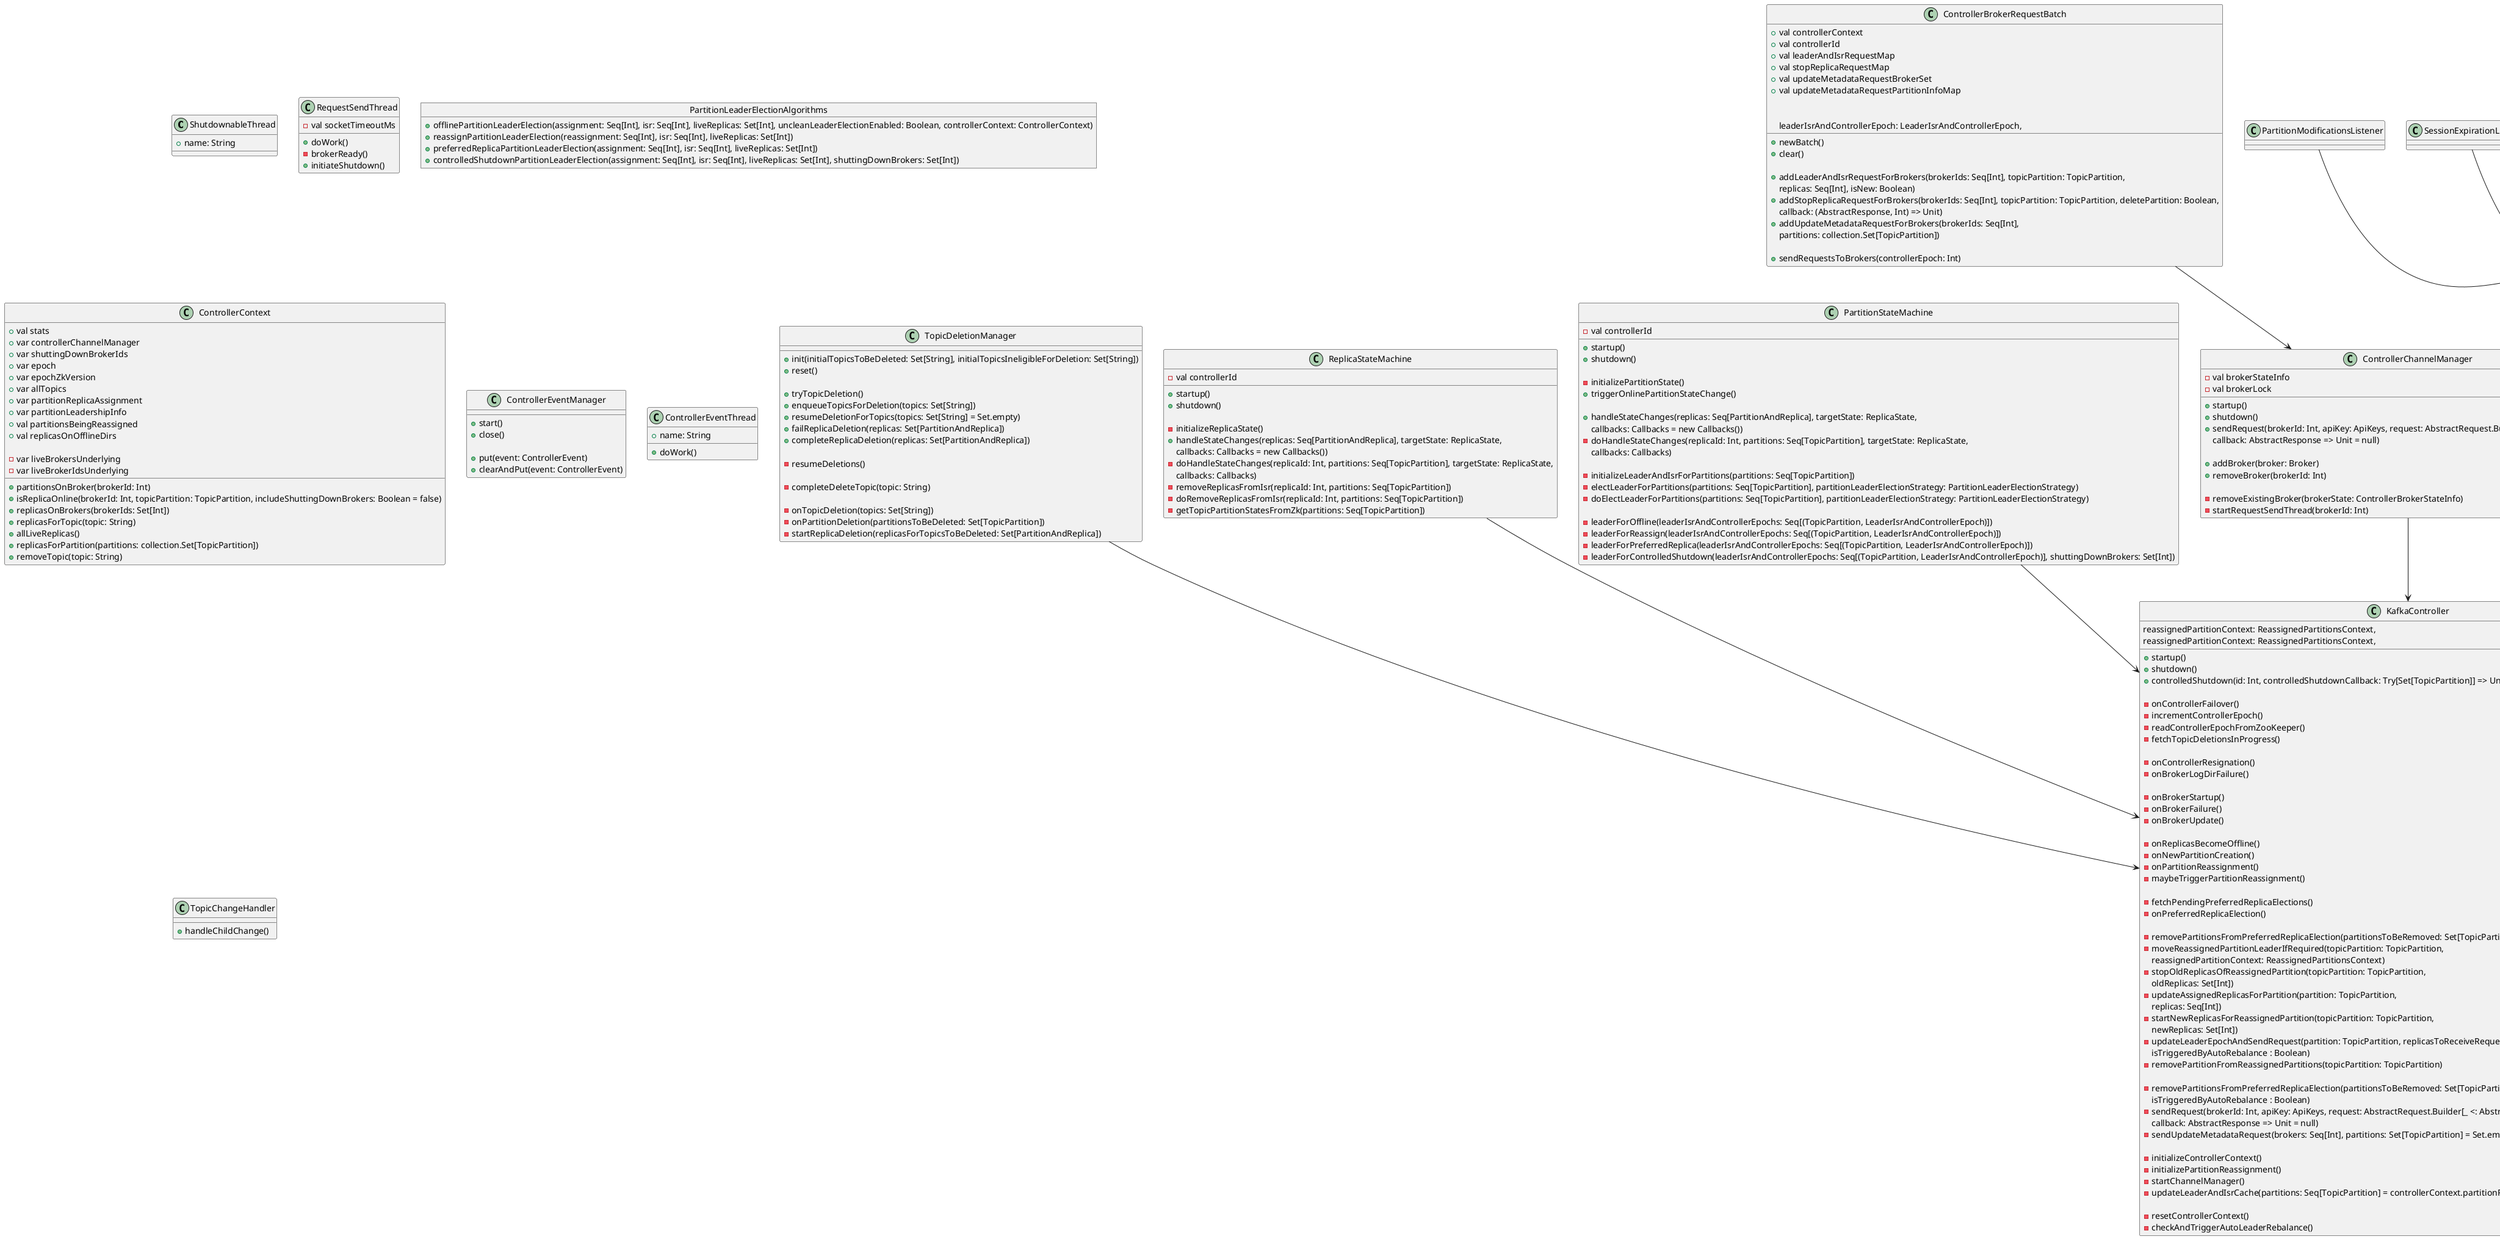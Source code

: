 @startuml
class ShutdownableThread{
    +name: String
}

class KafkaController {
    
    +startup()
    +shutdown()
    +controlledShutdown(id: Int, controlledShutdownCallback: Try[Set[TopicPartition]] => Unit)

    -onControllerFailover()
    -incrementControllerEpoch()
    -readControllerEpochFromZooKeeper()
    -fetchTopicDeletionsInProgress()

    -onControllerResignation()
    -onBrokerLogDirFailure()

    -onBrokerStartup()
    -onBrokerFailure()
    -onBrokerUpdate()

    -onReplicasBecomeOffline()
    -onNewPartitionCreation()
    -onPartitionReassignment()
    -maybeTriggerPartitionReassignment()

    -fetchPendingPreferredReplicaElections()
    -onPreferredReplicaElection()

    -removePartitionsFromPreferredReplicaElection(partitionsToBeRemoved: Set[TopicPartition],
    -moveReassignedPartitionLeaderIfRequired(topicPartition: TopicPartition,
                                                      reassignedPartitionContext: ReassignedPartitionsContext)
    -stopOldReplicasOfReassignedPartition(topicPartition: TopicPartition,
                                                   reassignedPartitionContext: ReassignedPartitionsContext,
                                                   oldReplicas: Set[Int])
    -updateAssignedReplicasForPartition(partition: TopicPartition,
                                                 replicas: Seq[Int])
    -startNewReplicasForReassignedPartition(topicPartition: TopicPartition,
                                                     reassignedPartitionContext: ReassignedPartitionsContext,
                                                     newReplicas: Set[Int])
    -updateLeaderEpochAndSendRequest(partition: TopicPartition, replicasToReceiveRequest: Seq[Int], newAssignedReplicas: Seq[Int])
                                                    isTriggeredByAutoRebalance : Boolean)
    -removePartitionFromReassignedPartitions(topicPartition: TopicPartition)

    -removePartitionsFromPreferredReplicaElection(partitionsToBeRemoved: Set[TopicPartition],
                                                   isTriggeredByAutoRebalance : Boolean)
    -sendRequest(brokerId: Int, apiKey: ApiKeys, request: AbstractRequest.Builder[_ <: AbstractRequest],
                                      callback: AbstractResponse => Unit = null)
    -sendUpdateMetadataRequest(brokers: Seq[Int], partitions: Set[TopicPartition] = Set.empty[TopicPartition])

    -initializeControllerContext()
    -initializePartitionReassignment()
    -startChannelManager()
    -updateLeaderAndIsrCache(partitions: Seq[TopicPartition] = controllerContext.partitionReplicaAssignment.keys.toSeq)

    -resetControllerContext()



    -checkAndTriggerAutoLeaderRebalance()

}

class TopicDeletionManager{
    +init(initialTopicsToBeDeleted: Set[String], initialTopicsIneligibleForDeletion: Set[String])
    +reset()

    +tryTopicDeletion()
    +enqueueTopicsForDeletion(topics: Set[String])
    +resumeDeletionForTopics(topics: Set[String] = Set.empty)
    +failReplicaDeletion(replicas: Set[PartitionAndReplica])
    +completeReplicaDeletion(replicas: Set[PartitionAndReplica])

    -resumeDeletions()

    -completeDeleteTopic(topic: String)

    -onTopicDeletion(topics: Set[String])
    -onPartitionDeletion(partitionsToBeDeleted: Set[TopicPartition])
    -startReplicaDeletion(replicasForTopicsToBeDeleted: Set[PartitionAndReplica])
}

class ReplicaStateMachine{
    -val controllerId

    +startup()
    +shutdown()

    -initializeReplicaState()
    +handleStateChanges(replicas: Seq[PartitionAndReplica], targetState: ReplicaState,
                         callbacks: Callbacks = new Callbacks())
    -doHandleStateChanges(replicaId: Int, partitions: Seq[TopicPartition], targetState: ReplicaState,
                                   callbacks: Callbacks)
    -removeReplicasFromIsr(replicaId: Int, partitions: Seq[TopicPartition])
    -doRemoveReplicasFromIsr(replicaId: Int, partitions: Seq[TopicPartition])
    -getTopicPartitionStatesFromZk(partitions: Seq[TopicPartition])
}

' class ZK_broker

' class SessionExpirationListener{
'     +handleNewSession()
' }

' class OfflinePartitionLeaderSelector{
'     +selectLeader()
' }

class PartitionStateMachine{
    -val controllerId

    +startup()
    +shutdown()

    -initializePartitionState()
    +triggerOnlinePartitionStateChange()

    +handleStateChanges(replicas: Seq[PartitionAndReplica], targetState: ReplicaState,
                         callbacks: Callbacks = new Callbacks())
    -doHandleStateChanges(replicaId: Int, partitions: Seq[TopicPartition], targetState: ReplicaState,
                                   callbacks: Callbacks)
    
    -initializeLeaderAndIsrForPartitions(partitions: Seq[TopicPartition])
    -electLeaderForPartitions(partitions: Seq[TopicPartition], partitionLeaderElectionStrategy: PartitionLeaderElectionStrategy)
    -doElectLeaderForPartitions(partitions: Seq[TopicPartition], partitionLeaderElectionStrategy: PartitionLeaderElectionStrategy)

    -leaderForOffline(leaderIsrAndControllerEpochs: Seq[(TopicPartition, LeaderIsrAndControllerEpoch)])
    -leaderForReassign(leaderIsrAndControllerEpochs: Seq[(TopicPartition, LeaderIsrAndControllerEpoch)])
    -leaderForPreferredReplica(leaderIsrAndControllerEpochs: Seq[(TopicPartition, LeaderIsrAndControllerEpoch)])
    -leaderForControlledShutdown(leaderIsrAndControllerEpochs: Seq[(TopicPartition, LeaderIsrAndControllerEpoch)], shuttingDownBrokers: Set[Int])

}

class ControllerChannelManager{
    -val brokerStateInfo
    -val brokerLock

    +startup()
    +shutdown()
    +sendRequest(brokerId: Int, apiKey: ApiKeys, request: AbstractRequest.Builder[_ <: AbstractRequest],
                  callback: AbstractResponse => Unit = null)
    
    +addBroker(broker: Broker)
    +removeBroker(brokerId: Int)

    -removeExistingBroker(brokerState: ControllerBrokerStateInfo)
    -startRequestSendThread(brokerId: Int)
}



class RequestSendThread{
    -val socketTimeoutMs

    +doWork()
    -brokerReady()
    +initiateShutdown()
}

class ControllerBrokerRequestBatch{
    +val controllerContext
    +val controllerId
    +val leaderAndIsrRequestMap
    +val stopReplicaRequestMap
    +val updateMetadataRequestBrokerSet
    +val updateMetadataRequestPartitionInfoMap

    +newBatch()
    +clear()

    +addLeaderAndIsrRequestForBrokers(brokerIds: Seq[Int], topicPartition: TopicPartition,
                                       leaderIsrAndControllerEpoch: LeaderIsrAndControllerEpoch,
                                       replicas: Seq[Int], isNew: Boolean)
    +addStopReplicaRequestForBrokers(brokerIds: Seq[Int], topicPartition: TopicPartition, deletePartition: Boolean,
                                      callback: (AbstractResponse, Int) => Unit)
    +addUpdateMetadataRequestForBrokers(brokerIds: Seq[Int],
                                         partitions: collection.Set[TopicPartition])
    
    +sendRequestsToBrokers(controllerEpoch: Int)
}

object PartitionLeaderElectionAlgorithms{
    +offlinePartitionLeaderElection(assignment: Seq[Int], isr: Seq[Int], liveReplicas: Set[Int], uncleanLeaderElectionEnabled: Boolean, controllerContext: ControllerContext)
    +reassignPartitionLeaderElection(reassignment: Seq[Int], isr: Seq[Int], liveReplicas: Set[Int])
    +preferredReplicaPartitionLeaderElection(assignment: Seq[Int], isr: Seq[Int], liveReplicas: Set[Int])
    +controlledShutdownPartitionLeaderElection(assignment: Seq[Int], isr: Seq[Int], liveReplicas: Set[Int], shuttingDownBrokers: Set[Int])
}

class ControllerContext{
    +val stats
    +var controllerChannelManager
    +var shuttingDownBrokerIds
    +var epoch
    +var epochZkVersion
    +var allTopics
    +var partitionReplicaAssignment
    +var partitionLeadershipInfo
    +val partitionsBeingReassigned
    +val replicasOnOfflineDirs

    -var liveBrokersUnderlying
    -var liveBrokerIdsUnderlying

    +partitionsOnBroker(brokerId: Int)
    +isReplicaOnline(brokerId: Int, topicPartition: TopicPartition, includeShuttingDownBrokers: Boolean = false)
    +replicasOnBrokers(brokerIds: Set[Int])
    +replicasForTopic(topic: String)
    +allLiveReplicas()
    +replicasForPartition(partitions: collection.Set[TopicPartition])
    +removeTopic(topic: String)
}

class ControllerEventManager{
    +start()
    +close()

    +put(event: ControllerEvent)
    +clearAndPut(event: ControllerEvent)

}

class ControllerEventThread{
    +name: String

    +doWork()
}

class ControllerEvent{
    +process()
    -doControlledShutdown()
}

class ControlledShutdown extends ControllerEvent{
    +process()
    -doControlledShutdown()
}

class LeaderAndIsrResponseReceived extends ControllerEvent{
    +process()
}

class TopicDeletionStopReplicaResponseReceived extends ControllerEvent{
    +process()
}

class Startup extends ControllerEvent{
    +process()
}

class BrokerChange extends ControllerEvent{
    +process()
}

class BrokerModifications extends ControllerEvent{
    +process()
}

class TopicChange extends ControllerEvent{
    +process()
}

class LogDirEventNotification extends ControllerEvent{
    +process()
}

class PartitionModifications extends ControllerEvent{
    +process()
}

class TopicDeletion extends ControllerEvent{
    +process()
}

class PartitionReassignment extends ControllerEvent{
    +process()
}

class PartitionReassignmentIsrChange extends ControllerEvent{
    +process()
}

class IsrChangeNotification extends ControllerEvent{
    +process()
}

class PreferredReplicaLeaderElection extends ControllerEvent{
    +process()
}

class ControllerChange extends ControllerEvent{
    +process()
}

class Reelect extends ControllerEvent{
    +process()
}

class RegisterBrokerAndReelect extends ControllerEvent{
    +process()
}

class Expire extends ControllerEvent{
    +process()
}


class ZNodeChildChangeHandler{
    +handleChildChange()
}

class ZNodeChangeHandler{
    +handleDataChange()
    +handleDeletion()
    +handleCreation()
}


class BrokerChangeHandler {
    +handleChildChange()
}

class BrokerModificationsHandler {
    +handleDataChange()
}

class TopicChangeHandler {
    +handleChildChange()
}

class LogDirEventNotificationHandler {
    +handleChildChange()
}

class PartitionModificationsHandler {
    +handleDataChange()
}

class TopicDeletionHandler {
    +handleChildChange()
}

class PartitionReassignmentHandler { 
    +handleCreation()
}

class PartitionReassignmentIsrChangeHandler {
    +handleDataChange()
}

class IsrChangeNotificationHandler {
    +handleChildChange()
}

class PreferredReplicaElectionHandler {
    +handleCreation()
}

class ControllerChangeHandler {
    +handleCreation()
    +handleDeletion()
    +handleDataChange()
}


BrokerChangeHandler --|> ZNodeChildChangeHandler
BrokerModificationsHandler --|> ZNodeChangeHandler
opicChangeHandler --|> ZNodeChildChangeHandler
LogDirEventNotificationHandler --|> ZNodeChildChangeHandler
PartitionModificationsHandler --|> ZNodeChangeHandler
TopicDeletionHandler --|> ZNodeChildChangeHandler
PartitionReassignmentHandler --|> ZNodeChangeHandler
PartitionReassignmentIsrChangeHandler --|> ZNodeChangeHandler
IsrChangeNotificationHandler --|> ZNodeChildChangeHandler
PreferredReplicaElectionHandler --|> ZNodeChangeHandler
ControllerChangeHandler --|> ZNodeChangeHandler















PartitionModificationsListener --> ZK_broker
SessionExpirationListener --> ZK_broker
TopicChangeListener --> ZK_broker
BrokerChangeListener --> ZK_broker
PartitionsReassignedListener --> ZK_broker
ReassignedPartitionsIsrChangeListener --> ZK_broker
DeleteTopicListener --> ZK_broker

ZK_broker --> KafkaController
ReplicaStateMachine --> KafkaController
PartitionStateMachine --> KafkaController

ControllerBrokerRequestBatch --> ControllerChannelManager

ControllerChannelManager --> KafkaController

ReassignedPartitionsLeaderSelector --> KafkaController
OfflinePartitionLeaderSelector --> KafkaController
TopicDeletionManager --> KafkaController
@enduml